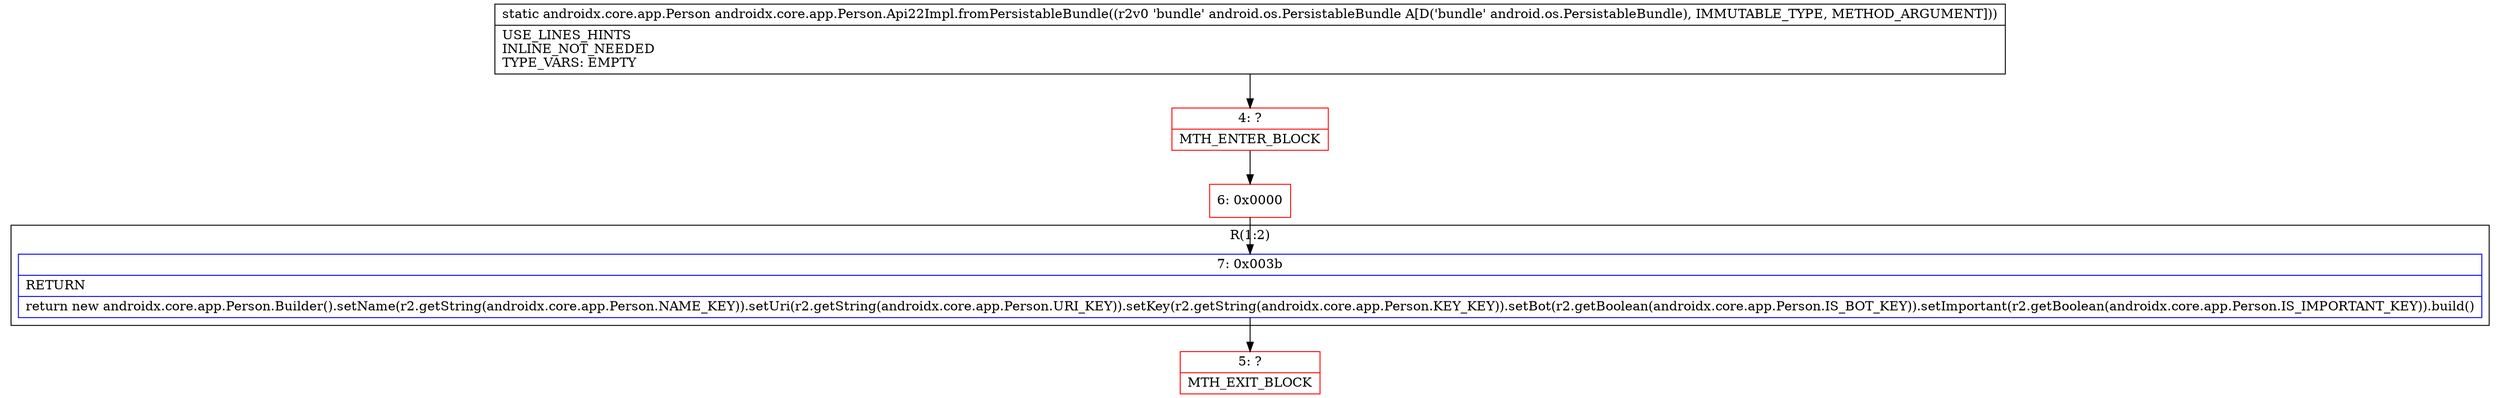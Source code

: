 digraph "CFG forandroidx.core.app.Person.Api22Impl.fromPersistableBundle(Landroid\/os\/PersistableBundle;)Landroidx\/core\/app\/Person;" {
subgraph cluster_Region_360804635 {
label = "R(1:2)";
node [shape=record,color=blue];
Node_7 [shape=record,label="{7\:\ 0x003b|RETURN\l|return new androidx.core.app.Person.Builder().setName(r2.getString(androidx.core.app.Person.NAME_KEY)).setUri(r2.getString(androidx.core.app.Person.URI_KEY)).setKey(r2.getString(androidx.core.app.Person.KEY_KEY)).setBot(r2.getBoolean(androidx.core.app.Person.IS_BOT_KEY)).setImportant(r2.getBoolean(androidx.core.app.Person.IS_IMPORTANT_KEY)).build()\l}"];
}
Node_4 [shape=record,color=red,label="{4\:\ ?|MTH_ENTER_BLOCK\l}"];
Node_6 [shape=record,color=red,label="{6\:\ 0x0000}"];
Node_5 [shape=record,color=red,label="{5\:\ ?|MTH_EXIT_BLOCK\l}"];
MethodNode[shape=record,label="{static androidx.core.app.Person androidx.core.app.Person.Api22Impl.fromPersistableBundle((r2v0 'bundle' android.os.PersistableBundle A[D('bundle' android.os.PersistableBundle), IMMUTABLE_TYPE, METHOD_ARGUMENT]))  | USE_LINES_HINTS\lINLINE_NOT_NEEDED\lTYPE_VARS: EMPTY\l}"];
MethodNode -> Node_4;Node_7 -> Node_5;
Node_4 -> Node_6;
Node_6 -> Node_7;
}

